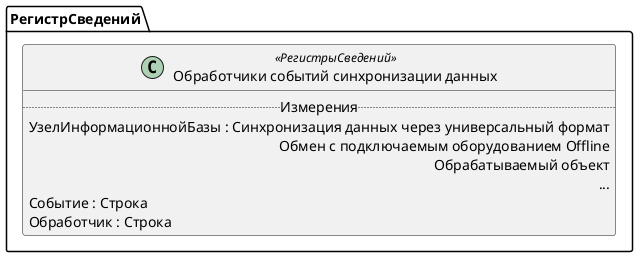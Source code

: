 ﻿@startuml ОбработчикиСобытийСинхронизацииДанных
'!include templates.wsd
'..\include templates.wsd
class РегистрСведений.ОбработчикиСобытийСинхронизацииДанных as "Обработчики событий синхронизации данных" <<РегистрыСведений>>
{
..Измерения..
УзелИнформационнойБазы : Синхронизация данных через универсальный формат\rОбмен с подключаемым оборудованием Offline\rОбрабатываемый объект\r...
Событие : Строка
Обработчик : Строка
}
@enduml
